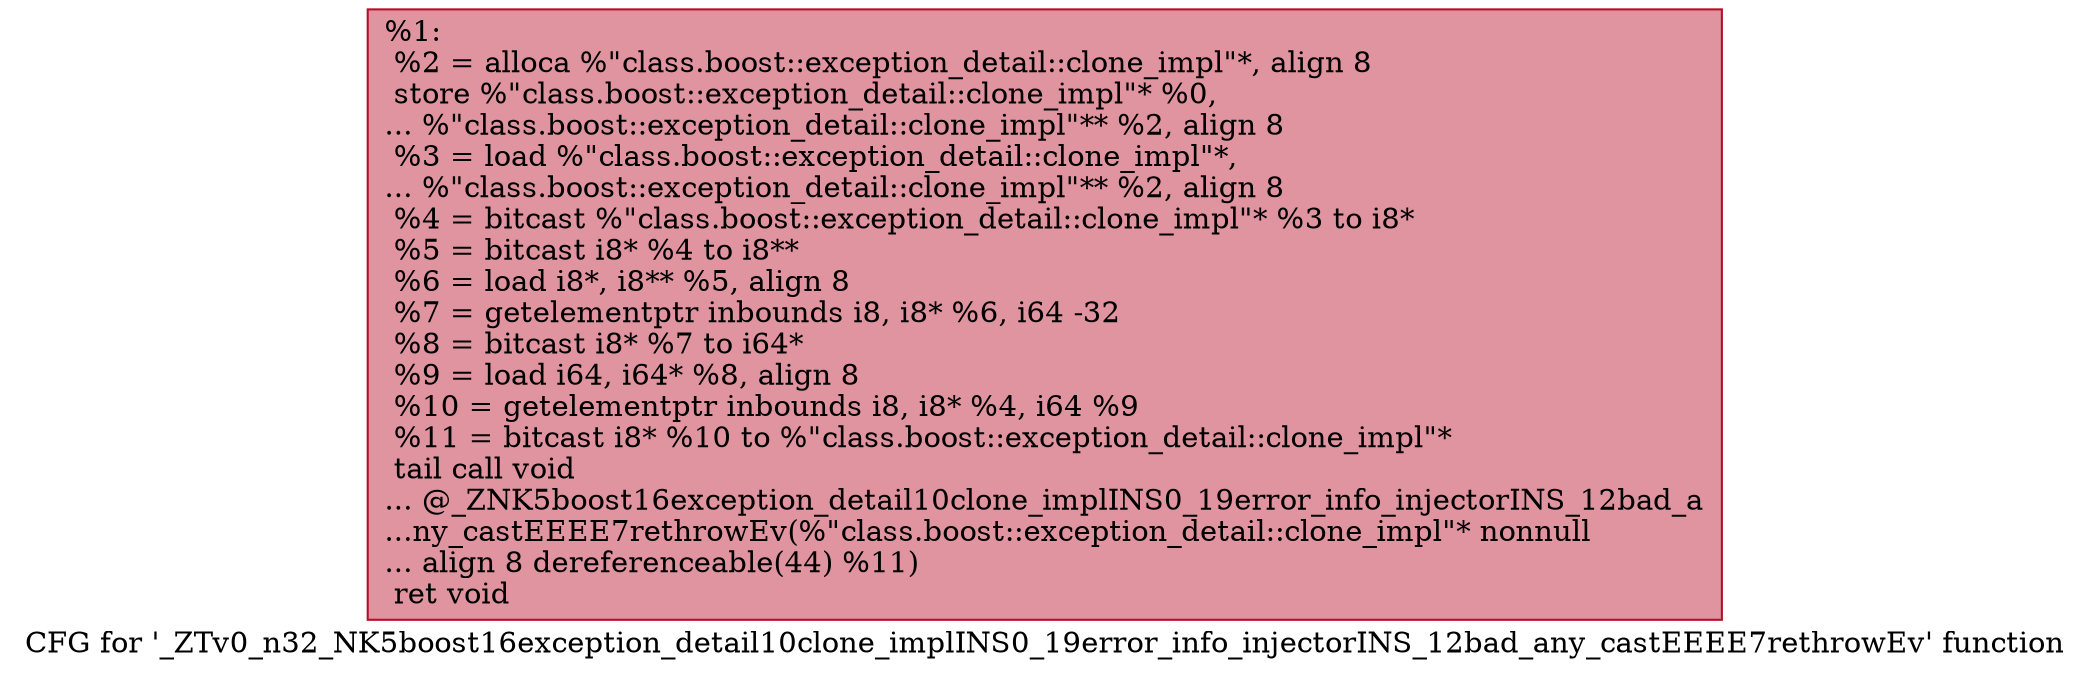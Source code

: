 digraph "CFG for '_ZTv0_n32_NK5boost16exception_detail10clone_implINS0_19error_info_injectorINS_12bad_any_castEEEE7rethrowEv' function" {
	label="CFG for '_ZTv0_n32_NK5boost16exception_detail10clone_implINS0_19error_info_injectorINS_12bad_any_castEEEE7rethrowEv' function";

	Node0x55aa9bb95150 [shape=record,color="#b70d28ff", style=filled, fillcolor="#b70d2870",label="{%1:\l  %2 = alloca %\"class.boost::exception_detail::clone_impl\"*, align 8\l  store %\"class.boost::exception_detail::clone_impl\"* %0,\l... %\"class.boost::exception_detail::clone_impl\"** %2, align 8\l  %3 = load %\"class.boost::exception_detail::clone_impl\"*,\l... %\"class.boost::exception_detail::clone_impl\"** %2, align 8\l  %4 = bitcast %\"class.boost::exception_detail::clone_impl\"* %3 to i8*\l  %5 = bitcast i8* %4 to i8**\l  %6 = load i8*, i8** %5, align 8\l  %7 = getelementptr inbounds i8, i8* %6, i64 -32\l  %8 = bitcast i8* %7 to i64*\l  %9 = load i64, i64* %8, align 8\l  %10 = getelementptr inbounds i8, i8* %4, i64 %9\l  %11 = bitcast i8* %10 to %\"class.boost::exception_detail::clone_impl\"*\l  tail call void\l... @_ZNK5boost16exception_detail10clone_implINS0_19error_info_injectorINS_12bad_a\l...ny_castEEEE7rethrowEv(%\"class.boost::exception_detail::clone_impl\"* nonnull\l... align 8 dereferenceable(44) %11)\l  ret void\l}"];
}
